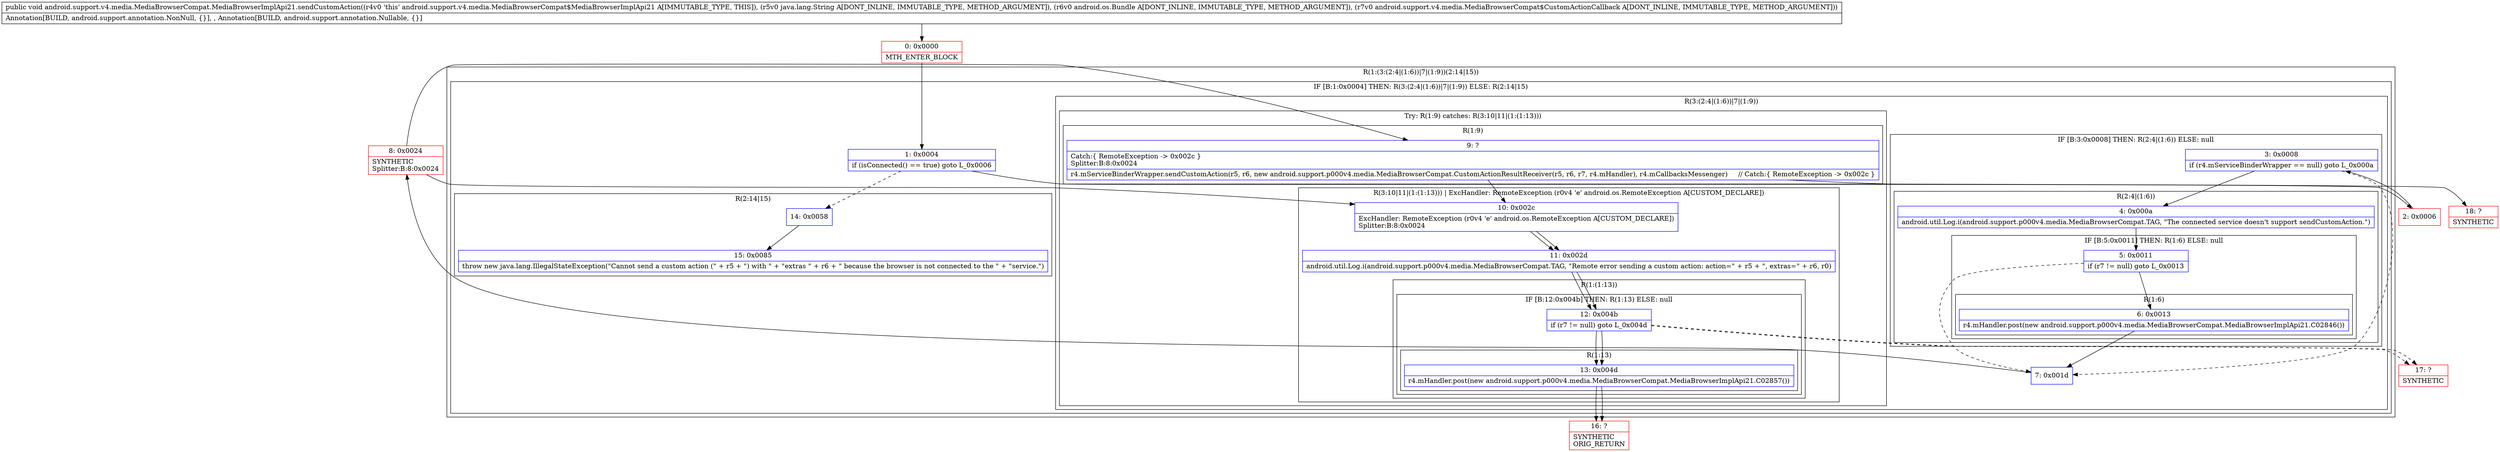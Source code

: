 digraph "CFG forandroid.support.v4.media.MediaBrowserCompat.MediaBrowserImplApi21.sendCustomAction(Ljava\/lang\/String;Landroid\/os\/Bundle;Landroid\/support\/v4\/media\/MediaBrowserCompat$CustomActionCallback;)V" {
subgraph cluster_Region_743403026 {
label = "R(1:(3:(2:4|(1:6))|7|(1:9))(2:14|15))";
node [shape=record,color=blue];
subgraph cluster_IfRegion_1019637822 {
label = "IF [B:1:0x0004] THEN: R(3:(2:4|(1:6))|7|(1:9)) ELSE: R(2:14|15)";
node [shape=record,color=blue];
Node_1 [shape=record,label="{1\:\ 0x0004|if (isConnected() == true) goto L_0x0006\l}"];
subgraph cluster_Region_2020466729 {
label = "R(3:(2:4|(1:6))|7|(1:9))";
node [shape=record,color=blue];
subgraph cluster_IfRegion_731405131 {
label = "IF [B:3:0x0008] THEN: R(2:4|(1:6)) ELSE: null";
node [shape=record,color=blue];
Node_3 [shape=record,label="{3\:\ 0x0008|if (r4.mServiceBinderWrapper == null) goto L_0x000a\l}"];
subgraph cluster_Region_2096140244 {
label = "R(2:4|(1:6))";
node [shape=record,color=blue];
Node_4 [shape=record,label="{4\:\ 0x000a|android.util.Log.i(android.support.p000v4.media.MediaBrowserCompat.TAG, \"The connected service doesn't support sendCustomAction.\")\l}"];
subgraph cluster_IfRegion_1941460980 {
label = "IF [B:5:0x0011] THEN: R(1:6) ELSE: null";
node [shape=record,color=blue];
Node_5 [shape=record,label="{5\:\ 0x0011|if (r7 != null) goto L_0x0013\l}"];
subgraph cluster_Region_1690537218 {
label = "R(1:6)";
node [shape=record,color=blue];
Node_6 [shape=record,label="{6\:\ 0x0013|r4.mHandler.post(new android.support.p000v4.media.MediaBrowserCompat.MediaBrowserImplApi21.C02846())\l}"];
}
}
}
}
Node_7 [shape=record,label="{7\:\ 0x001d}"];
subgraph cluster_TryCatchRegion_233361618 {
label = "Try: R(1:9) catches: R(3:10|11|(1:(1:13)))";
node [shape=record,color=blue];
subgraph cluster_Region_1964925076 {
label = "R(1:9)";
node [shape=record,color=blue];
Node_9 [shape=record,label="{9\:\ ?|Catch:\{ RemoteException \-\> 0x002c \}\lSplitter:B:8:0x0024\l|r4.mServiceBinderWrapper.sendCustomAction(r5, r6, new android.support.p000v4.media.MediaBrowserCompat.CustomActionResultReceiver(r5, r6, r7, r4.mHandler), r4.mCallbacksMessenger)     \/\/ Catch:\{ RemoteException \-\> 0x002c \}\l}"];
}
subgraph cluster_Region_1143508532 {
label = "R(3:10|11|(1:(1:13))) | ExcHandler: RemoteException (r0v4 'e' android.os.RemoteException A[CUSTOM_DECLARE])\l";
node [shape=record,color=blue];
Node_10 [shape=record,label="{10\:\ 0x002c|ExcHandler: RemoteException (r0v4 'e' android.os.RemoteException A[CUSTOM_DECLARE])\lSplitter:B:8:0x0024\l}"];
Node_11 [shape=record,label="{11\:\ 0x002d|android.util.Log.i(android.support.p000v4.media.MediaBrowserCompat.TAG, \"Remote error sending a custom action: action=\" + r5 + \", extras=\" + r6, r0)\l}"];
subgraph cluster_Region_1014734894 {
label = "R(1:(1:13))";
node [shape=record,color=blue];
subgraph cluster_IfRegion_2011072819 {
label = "IF [B:12:0x004b] THEN: R(1:13) ELSE: null";
node [shape=record,color=blue];
Node_12 [shape=record,label="{12\:\ 0x004b|if (r7 != null) goto L_0x004d\l}"];
subgraph cluster_Region_1908559260 {
label = "R(1:13)";
node [shape=record,color=blue];
Node_13 [shape=record,label="{13\:\ 0x004d|r4.mHandler.post(new android.support.p000v4.media.MediaBrowserCompat.MediaBrowserImplApi21.C02857())\l}"];
}
}
}
}
}
}
subgraph cluster_Region_1897604286 {
label = "R(2:14|15)";
node [shape=record,color=blue];
Node_14 [shape=record,label="{14\:\ 0x0058}"];
Node_15 [shape=record,label="{15\:\ 0x0085|throw new java.lang.IllegalStateException(\"Cannot send a custom action (\" + r5 + \") with \" + \"extras \" + r6 + \" because the browser is not connected to the \" + \"service.\")\l}"];
}
}
}
subgraph cluster_Region_1143508532 {
label = "R(3:10|11|(1:(1:13))) | ExcHandler: RemoteException (r0v4 'e' android.os.RemoteException A[CUSTOM_DECLARE])\l";
node [shape=record,color=blue];
Node_10 [shape=record,label="{10\:\ 0x002c|ExcHandler: RemoteException (r0v4 'e' android.os.RemoteException A[CUSTOM_DECLARE])\lSplitter:B:8:0x0024\l}"];
Node_11 [shape=record,label="{11\:\ 0x002d|android.util.Log.i(android.support.p000v4.media.MediaBrowserCompat.TAG, \"Remote error sending a custom action: action=\" + r5 + \", extras=\" + r6, r0)\l}"];
subgraph cluster_Region_1014734894 {
label = "R(1:(1:13))";
node [shape=record,color=blue];
subgraph cluster_IfRegion_2011072819 {
label = "IF [B:12:0x004b] THEN: R(1:13) ELSE: null";
node [shape=record,color=blue];
Node_12 [shape=record,label="{12\:\ 0x004b|if (r7 != null) goto L_0x004d\l}"];
subgraph cluster_Region_1908559260 {
label = "R(1:13)";
node [shape=record,color=blue];
Node_13 [shape=record,label="{13\:\ 0x004d|r4.mHandler.post(new android.support.p000v4.media.MediaBrowserCompat.MediaBrowserImplApi21.C02857())\l}"];
}
}
}
}
Node_0 [shape=record,color=red,label="{0\:\ 0x0000|MTH_ENTER_BLOCK\l}"];
Node_2 [shape=record,color=red,label="{2\:\ 0x0006}"];
Node_8 [shape=record,color=red,label="{8\:\ 0x0024|SYNTHETIC\lSplitter:B:8:0x0024\l}"];
Node_16 [shape=record,color=red,label="{16\:\ ?|SYNTHETIC\lORIG_RETURN\l}"];
Node_17 [shape=record,color=red,label="{17\:\ ?|SYNTHETIC\l}"];
Node_18 [shape=record,color=red,label="{18\:\ ?|SYNTHETIC\l}"];
MethodNode[shape=record,label="{public void android.support.v4.media.MediaBrowserCompat.MediaBrowserImplApi21.sendCustomAction((r4v0 'this' android.support.v4.media.MediaBrowserCompat$MediaBrowserImplApi21 A[IMMUTABLE_TYPE, THIS]), (r5v0 java.lang.String A[DONT_INLINE, IMMUTABLE_TYPE, METHOD_ARGUMENT]), (r6v0 android.os.Bundle A[DONT_INLINE, IMMUTABLE_TYPE, METHOD_ARGUMENT]), (r7v0 android.support.v4.media.MediaBrowserCompat$CustomActionCallback A[DONT_INLINE, IMMUTABLE_TYPE, METHOD_ARGUMENT]))  | Annotation[BUILD, android.support.annotation.NonNull, \{\}], , Annotation[BUILD, android.support.annotation.Nullable, \{\}]\l}"];
MethodNode -> Node_0;
Node_1 -> Node_2;
Node_1 -> Node_14[style=dashed];
Node_3 -> Node_4;
Node_3 -> Node_7[style=dashed];
Node_4 -> Node_5;
Node_5 -> Node_6;
Node_5 -> Node_7[style=dashed];
Node_6 -> Node_7;
Node_7 -> Node_8;
Node_9 -> Node_10;
Node_9 -> Node_18;
Node_10 -> Node_11;
Node_11 -> Node_12;
Node_12 -> Node_13;
Node_12 -> Node_17[style=dashed];
Node_13 -> Node_16;
Node_14 -> Node_15;
Node_10 -> Node_11;
Node_11 -> Node_12;
Node_12 -> Node_13;
Node_12 -> Node_17[style=dashed];
Node_13 -> Node_16;
Node_0 -> Node_1;
Node_2 -> Node_3;
Node_8 -> Node_9;
Node_8 -> Node_10;
}

